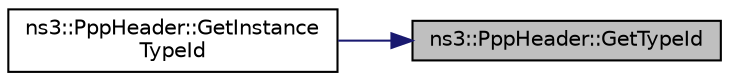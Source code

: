 digraph "ns3::PppHeader::GetTypeId"
{
 // LATEX_PDF_SIZE
  edge [fontname="Helvetica",fontsize="10",labelfontname="Helvetica",labelfontsize="10"];
  node [fontname="Helvetica",fontsize="10",shape=record];
  rankdir="RL";
  Node1 [label="ns3::PppHeader::GetTypeId",height=0.2,width=0.4,color="black", fillcolor="grey75", style="filled", fontcolor="black",tooltip="Get the TypeId."];
  Node1 -> Node2 [dir="back",color="midnightblue",fontsize="10",style="solid",fontname="Helvetica"];
  Node2 [label="ns3::PppHeader::GetInstance\lTypeId",height=0.2,width=0.4,color="black", fillcolor="white", style="filled",URL="$classns3_1_1_ppp_header.html#a186af501e50085cabe0f8b3405402224",tooltip="Get the TypeId of the instance."];
}

